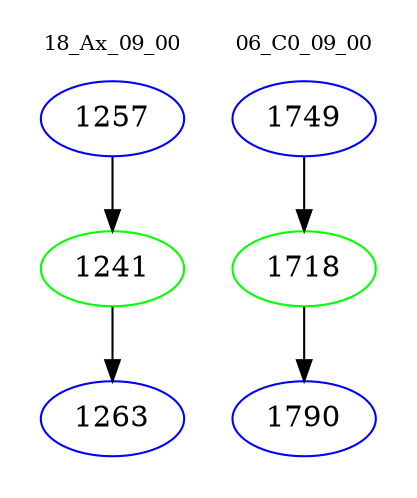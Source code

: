 digraph{
subgraph cluster_0 {
color = white
label = "18_Ax_09_00";
fontsize=10;
T0_1257 [label="1257", color="blue"]
T0_1257 -> T0_1241 [color="black"]
T0_1241 [label="1241", color="green"]
T0_1241 -> T0_1263 [color="black"]
T0_1263 [label="1263", color="blue"]
}
subgraph cluster_1 {
color = white
label = "06_C0_09_00";
fontsize=10;
T1_1749 [label="1749", color="blue"]
T1_1749 -> T1_1718 [color="black"]
T1_1718 [label="1718", color="green"]
T1_1718 -> T1_1790 [color="black"]
T1_1790 [label="1790", color="blue"]
}
}
